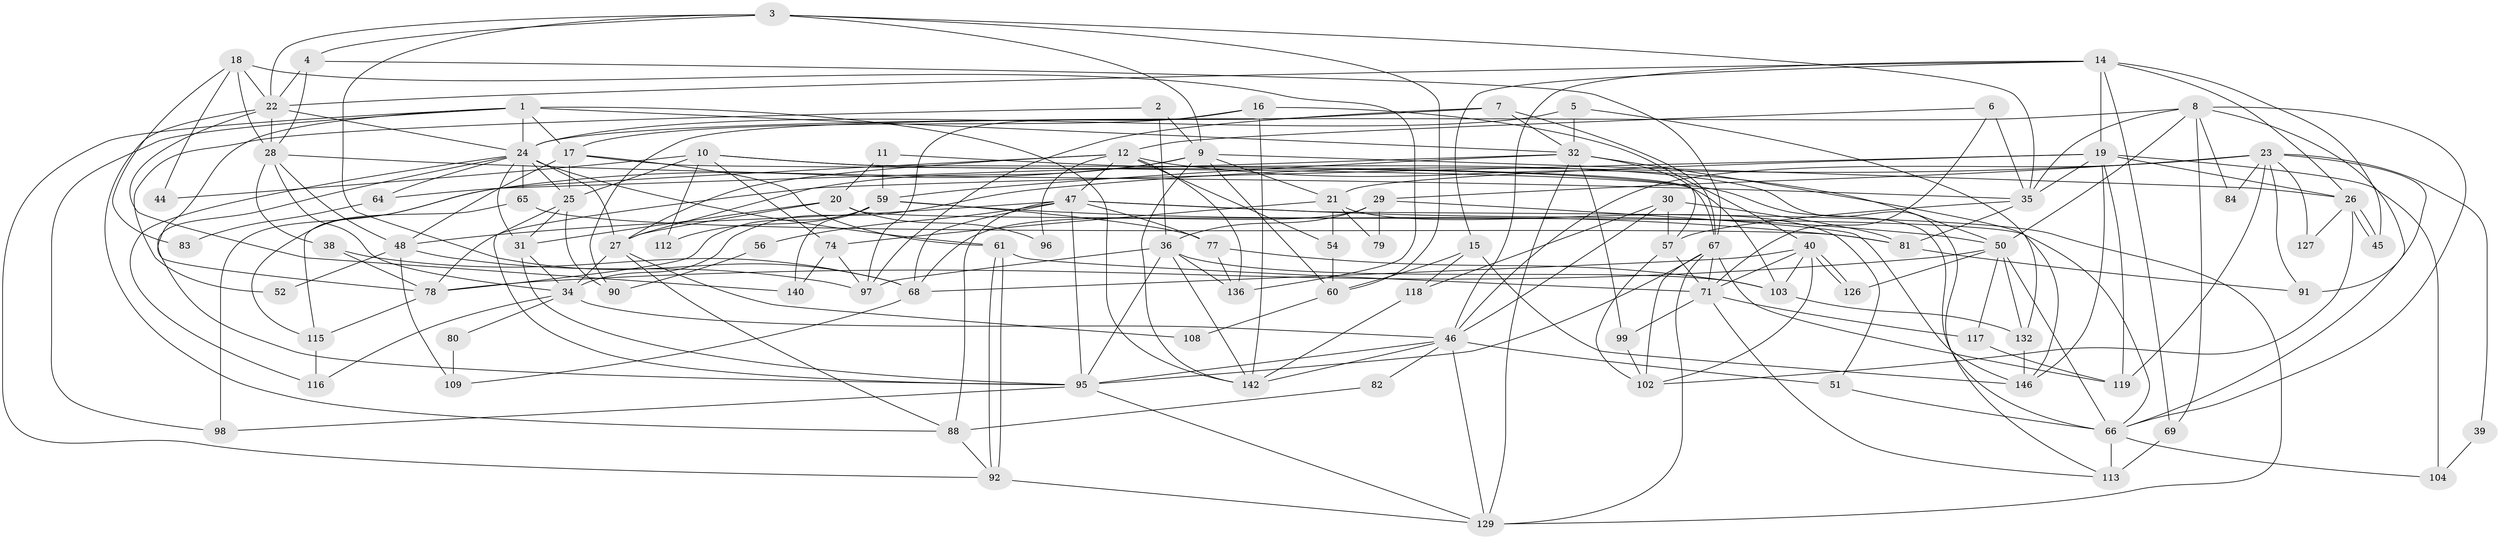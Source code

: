 // original degree distribution, {6: 0.10273972602739725, 3: 0.2671232876712329, 4: 0.2191780821917808, 2: 0.15753424657534246, 5: 0.2054794520547945, 10: 0.00684931506849315, 7: 0.03424657534246575, 8: 0.00684931506849315}
// Generated by graph-tools (version 1.1) at 2025/11/02/27/25 16:11:22]
// undirected, 96 vertices, 234 edges
graph export_dot {
graph [start="1"]
  node [color=gray90,style=filled];
  1 [super="+13"];
  2;
  3;
  4 [super="+33"];
  5;
  6 [super="+75"];
  7;
  8 [super="+105"];
  9 [super="+55"];
  10 [super="+141"];
  11;
  12 [super="+101"];
  14 [super="+122"];
  15;
  16;
  17 [super="+134"];
  18 [super="+86"];
  19 [super="+53"];
  20 [super="+125"];
  21 [super="+63"];
  22 [super="+58"];
  23 [super="+72"];
  24 [super="+42"];
  25 [super="+145"];
  26 [super="+120"];
  27 [super="+49"];
  28 [super="+37"];
  29 [super="+130"];
  30;
  31 [super="+128"];
  32 [super="+70"];
  34 [super="+41"];
  35 [super="+43"];
  36 [super="+89"];
  38 [super="+62"];
  39;
  40 [super="+137"];
  44;
  45;
  46 [super="+87"];
  47 [super="+73"];
  48;
  50 [super="+76"];
  51;
  52;
  54;
  56;
  57 [super="+114"];
  59 [super="+139"];
  60;
  61 [super="+131"];
  64;
  65 [super="+144"];
  66 [super="+100"];
  67 [super="+135"];
  68 [super="+133"];
  69;
  71 [super="+94"];
  74 [super="+106"];
  77 [super="+123"];
  78 [super="+85"];
  79;
  80;
  81;
  82;
  83;
  84;
  88 [super="+93"];
  90;
  91;
  92;
  95 [super="+138"];
  96;
  97 [super="+107"];
  98;
  99;
  102 [super="+110"];
  103 [super="+111"];
  104;
  108;
  109;
  112;
  113 [super="+121"];
  115;
  116;
  117;
  118;
  119 [super="+124"];
  126;
  127;
  129;
  132;
  136;
  140;
  142 [super="+143"];
  146;
  1 -- 98;
  1 -- 24;
  1 -- 17;
  1 -- 92;
  1 -- 142;
  1 -- 32;
  1 -- 78;
  2 -- 52;
  2 -- 9;
  2 -- 36;
  3 -- 4;
  3 -- 35;
  3 -- 60;
  3 -- 22;
  3 -- 9;
  3 -- 68;
  4 -- 28;
  4 -- 67;
  4 -- 22;
  5 -- 132;
  5 -- 24;
  5 -- 32;
  6 -- 12;
  6 -- 35;
  6 -- 71;
  7 -- 97;
  7 -- 90;
  7 -- 67;
  7 -- 32;
  8 -- 69;
  8 -- 66;
  8 -- 35;
  8 -- 50;
  8 -- 84;
  8 -- 24;
  8 -- 91;
  9 -- 60;
  9 -- 27;
  9 -- 98;
  9 -- 26;
  9 -- 142;
  9 -- 21;
  10 -- 66 [weight=2];
  10 -- 112;
  10 -- 67;
  10 -- 74;
  10 -- 25;
  10 -- 44;
  11 -- 113;
  11 -- 20;
  11 -- 59;
  12 -- 27;
  12 -- 47;
  12 -- 54;
  12 -- 96;
  12 -- 115;
  12 -- 136;
  12 -- 50;
  14 -- 46;
  14 -- 19;
  14 -- 45;
  14 -- 22;
  14 -- 26;
  14 -- 69;
  14 -- 15;
  15 -- 60;
  15 -- 118;
  15 -- 146;
  16 -- 17;
  16 -- 97;
  16 -- 40;
  16 -- 142;
  17 -- 48;
  17 -- 103;
  17 -- 25;
  17 -- 61;
  18 -- 136;
  18 -- 44;
  18 -- 83;
  18 -- 28;
  18 -- 22;
  19 -- 21;
  19 -- 35;
  19 -- 78;
  19 -- 146;
  19 -- 104;
  19 -- 26;
  19 -- 119;
  20 -- 27 [weight=2];
  20 -- 96;
  20 -- 66;
  20 -- 31;
  21 -- 51;
  21 -- 79;
  21 -- 74;
  21 -- 54;
  22 -- 24;
  22 -- 140;
  22 -- 28;
  22 -- 88;
  23 -- 29;
  23 -- 46;
  23 -- 91;
  23 -- 34;
  23 -- 66;
  23 -- 84;
  23 -- 39;
  23 -- 127;
  23 -- 119;
  24 -- 31;
  24 -- 64;
  24 -- 116;
  24 -- 95;
  24 -- 61;
  24 -- 25;
  24 -- 27;
  24 -- 65;
  25 -- 95;
  25 -- 90;
  25 -- 31;
  26 -- 45;
  26 -- 45;
  26 -- 127;
  26 -- 102;
  27 -- 34;
  27 -- 88;
  27 -- 108;
  28 -- 34 [weight=2];
  28 -- 48;
  28 -- 38;
  28 -- 35;
  29 -- 36;
  29 -- 68;
  29 -- 79;
  29 -- 146;
  30 -- 81;
  30 -- 118;
  30 -- 46;
  30 -- 57;
  31 -- 34;
  31 -- 95;
  32 -- 129;
  32 -- 59;
  32 -- 64;
  32 -- 146;
  32 -- 99;
  32 -- 57;
  34 -- 80;
  34 -- 116;
  34 -- 46;
  35 -- 81;
  35 -- 57;
  36 -- 136;
  36 -- 103;
  36 -- 97;
  36 -- 142;
  36 -- 95;
  38 -- 78;
  38 -- 68;
  39 -- 104;
  40 -- 126;
  40 -- 126;
  40 -- 68;
  40 -- 71;
  40 -- 103;
  40 -- 102;
  46 -- 51;
  46 -- 82;
  46 -- 129;
  46 -- 142;
  46 -- 95;
  47 -- 129;
  47 -- 68;
  47 -- 95 [weight=2];
  47 -- 48;
  47 -- 56;
  47 -- 77;
  47 -- 50;
  47 -- 88;
  48 -- 52;
  48 -- 109;
  48 -- 97;
  50 -- 66;
  50 -- 117;
  50 -- 126;
  50 -- 132;
  50 -- 78;
  51 -- 66;
  54 -- 60;
  56 -- 90;
  57 -- 102;
  57 -- 71;
  59 -- 78;
  59 -- 81;
  59 -- 112;
  59 -- 140;
  59 -- 77;
  60 -- 108;
  61 -- 92;
  61 -- 92;
  61 -- 71;
  64 -- 83;
  65 -- 81;
  65 -- 115;
  66 -- 104;
  66 -- 113;
  67 -- 102;
  67 -- 129;
  67 -- 119;
  67 -- 95;
  67 -- 71;
  68 -- 109;
  69 -- 113 [weight=2];
  71 -- 113;
  71 -- 117;
  71 -- 99;
  74 -- 97;
  74 -- 140;
  77 -- 136;
  77 -- 103;
  78 -- 115;
  80 -- 109;
  81 -- 91;
  82 -- 88;
  88 -- 92;
  92 -- 129;
  95 -- 129;
  95 -- 98;
  99 -- 102;
  103 -- 132;
  115 -- 116;
  117 -- 119;
  118 -- 142;
  132 -- 146;
}
